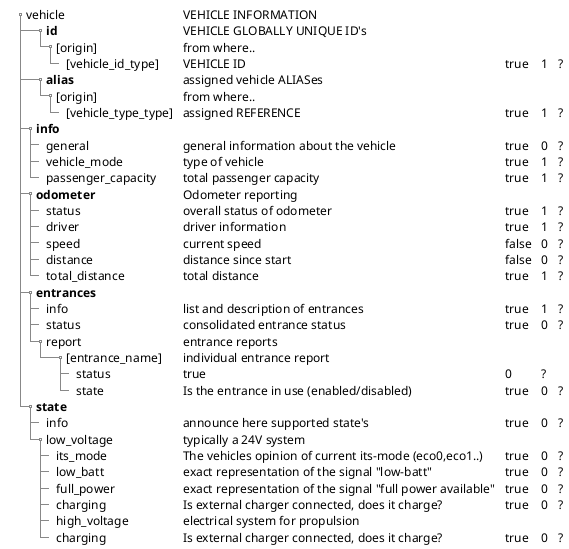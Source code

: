 @startsalt (id=vehicle)

' Status: workdoc, version 0.3
{
{T
'+**topic** | **payload** | **retain** | **QoS** | **msg exp**
'+ **[itxpt_root_topic]**


++ vehicle | VEHICLE INFORMATION
++++ **id** | VEHICLE GLOBALLY UNIQUE ID's
+++++ [origin] | from where..
++++++ [vehicle_id_type] | VEHICLE ID | true | 1 | ?
++++ **alias** | assigned vehicle ALIASes
+++++ [origin] | from where..
++++++ [vehicle_type_type] | assigned REFERENCE | true | 1 | ?

+++ **info**
++++ general | general information about the vehicle | true | 0 |?
++++ vehicle_mode | type of vehicle | true | 1 | ?
++++ passenger_capacity | total passenger capacity | true | 1 | ?

+++ **odometer** | Odometer reporting
++++ status | overall status of odometer | true | 1 | ?
++++ driver | driver information | true | 1 | ?
++++ speed | current speed | false | 0 | ?
++++ distance | distance since start | false | 0 | ?
++++ total_distance | total distance | true | 1 | ?

+++ **entrances**
++++ info | list and description of entrances | true | 1 | ?
++++ status | consolidated entrance status | true | 0 | ?
++++ report | entrance reports
++++++ [entrance_name] | individual entrance report
+++++++ status | true | 0 | ?
+++++++ state | Is the entrance in use (enabled/disabled) | true | 0 | ?

+++ **state**
++++ info | announce here supported state's | true | 0 | ?
++++ low_voltage | typically a 24V system
+++++ its_mode | The vehicles opinion of current its-mode (eco0,eco1..) | true | 0 | ?
+++++ low_batt | exact representation of the signal "low-batt"  | true | 0 | ?
+++++ full_power | exact representation of the signal "full power available"  | true | 0 | ?
+++++ charging | Is external charger connected, does it charge?  | true | 0 | ?
+++++ high_voltage | electrical system for propulsion
+++++ charging | Is external charger connected, does it charge?  | true | 0 | ?



}
}
@endsalt
